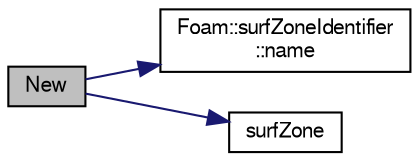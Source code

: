 digraph "New"
{
  bgcolor="transparent";
  edge [fontname="FreeSans",fontsize="10",labelfontname="FreeSans",labelfontsize="10"];
  node [fontname="FreeSans",fontsize="10",shape=record];
  rankdir="LR";
  Node21 [label="New",height=0.2,width=0.4,color="black", fillcolor="grey75", style="filled", fontcolor="black"];
  Node21 -> Node22 [color="midnightblue",fontsize="10",style="solid",fontname="FreeSans"];
  Node22 [label="Foam::surfZoneIdentifier\l::name",height=0.2,width=0.4,color="black",URL="$a29714.html#acc80e00a8ac919288fb55bd14cc88bf6",tooltip="Return name. "];
  Node21 -> Node23 [color="midnightblue",fontsize="10",style="solid",fontname="FreeSans"];
  Node23 [label="surfZone",height=0.2,width=0.4,color="black",URL="$a29706.html#a410ea51fa003307cf35ed841f2a2eecc",tooltip="Construct null. "];
}
